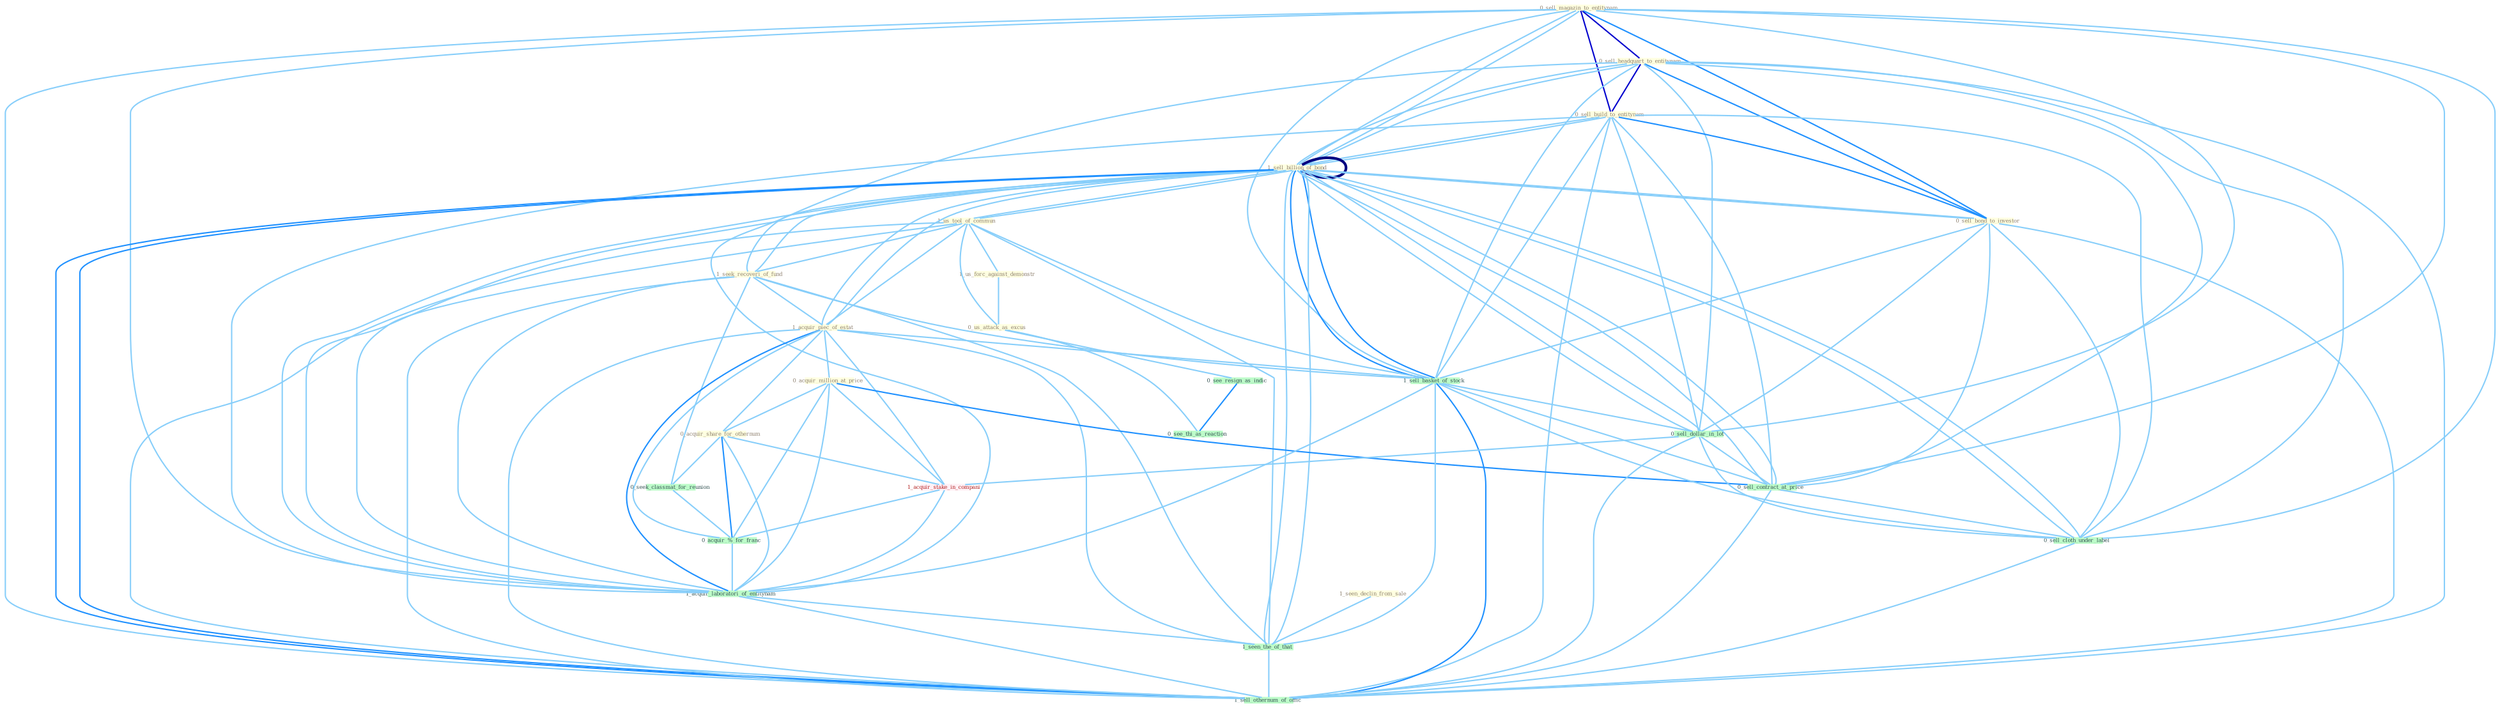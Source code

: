 Graph G{ 
    node
    [shape=polygon,style=filled,width=.5,height=.06,color="#BDFCC9",fixedsize=true,fontsize=4,
    fontcolor="#2f4f4f"];
    {node
    [color="#ffffe0", fontcolor="#8b7d6b"] "0_sell_magazin_to_entitynam " "0_sell_headquart_to_entitynam " "0_sell_build_to_entitynam " "1_sell_billion_of_bond " "0_sell_bond_to_investor " "1_us_tool_of_commun " "1_sell_billion_of_bond " "1_us_forc_against_demonstr " "1_seek_recoveri_of_fund " "1_acquir_piec_of_estat " "1_seen_declin_from_sale " "0_acquir_million_at_price " "0_acquir_share_for_othernum " "0_us_attack_as_excus "}
{node [color="#fff0f5", fontcolor="#b22222"] "1_acquir_stake_in_compani "}
edge [color="#B0E2FF"];

	"0_sell_magazin_to_entitynam " -- "0_sell_headquart_to_entitynam " [w="3", color="#0000cd" , len=0.6];
	"0_sell_magazin_to_entitynam " -- "0_sell_build_to_entitynam " [w="3", color="#0000cd" , len=0.6];
	"0_sell_magazin_to_entitynam " -- "1_sell_billion_of_bond " [w="1", color="#87cefa" ];
	"0_sell_magazin_to_entitynam " -- "0_sell_bond_to_investor " [w="2", color="#1e90ff" , len=0.8];
	"0_sell_magazin_to_entitynam " -- "1_sell_billion_of_bond " [w="1", color="#87cefa" ];
	"0_sell_magazin_to_entitynam " -- "1_sell_basket_of_stock " [w="1", color="#87cefa" ];
	"0_sell_magazin_to_entitynam " -- "0_sell_dollar_in_lot " [w="1", color="#87cefa" ];
	"0_sell_magazin_to_entitynam " -- "0_sell_contract_at_price " [w="1", color="#87cefa" ];
	"0_sell_magazin_to_entitynam " -- "1_acquir_laboratori_of_entitynam " [w="1", color="#87cefa" ];
	"0_sell_magazin_to_entitynam " -- "0_sell_cloth_under_label " [w="1", color="#87cefa" ];
	"0_sell_magazin_to_entitynam " -- "1_sell_othernum_of_offic " [w="1", color="#87cefa" ];
	"0_sell_headquart_to_entitynam " -- "0_sell_build_to_entitynam " [w="3", color="#0000cd" , len=0.6];
	"0_sell_headquart_to_entitynam " -- "1_sell_billion_of_bond " [w="1", color="#87cefa" ];
	"0_sell_headquart_to_entitynam " -- "0_sell_bond_to_investor " [w="2", color="#1e90ff" , len=0.8];
	"0_sell_headquart_to_entitynam " -- "1_sell_billion_of_bond " [w="1", color="#87cefa" ];
	"0_sell_headquart_to_entitynam " -- "1_sell_basket_of_stock " [w="1", color="#87cefa" ];
	"0_sell_headquart_to_entitynam " -- "0_sell_dollar_in_lot " [w="1", color="#87cefa" ];
	"0_sell_headquart_to_entitynam " -- "0_sell_contract_at_price " [w="1", color="#87cefa" ];
	"0_sell_headquart_to_entitynam " -- "1_acquir_laboratori_of_entitynam " [w="1", color="#87cefa" ];
	"0_sell_headquart_to_entitynam " -- "0_sell_cloth_under_label " [w="1", color="#87cefa" ];
	"0_sell_headquart_to_entitynam " -- "1_sell_othernum_of_offic " [w="1", color="#87cefa" ];
	"0_sell_build_to_entitynam " -- "1_sell_billion_of_bond " [w="1", color="#87cefa" ];
	"0_sell_build_to_entitynam " -- "0_sell_bond_to_investor " [w="2", color="#1e90ff" , len=0.8];
	"0_sell_build_to_entitynam " -- "1_sell_billion_of_bond " [w="1", color="#87cefa" ];
	"0_sell_build_to_entitynam " -- "1_sell_basket_of_stock " [w="1", color="#87cefa" ];
	"0_sell_build_to_entitynam " -- "0_sell_dollar_in_lot " [w="1", color="#87cefa" ];
	"0_sell_build_to_entitynam " -- "0_sell_contract_at_price " [w="1", color="#87cefa" ];
	"0_sell_build_to_entitynam " -- "1_acquir_laboratori_of_entitynam " [w="1", color="#87cefa" ];
	"0_sell_build_to_entitynam " -- "0_sell_cloth_under_label " [w="1", color="#87cefa" ];
	"0_sell_build_to_entitynam " -- "1_sell_othernum_of_offic " [w="1", color="#87cefa" ];
	"1_sell_billion_of_bond " -- "0_sell_bond_to_investor " [w="1", color="#87cefa" ];
	"1_sell_billion_of_bond " -- "1_us_tool_of_commun " [w="1", color="#87cefa" ];
	"1_sell_billion_of_bond " -- "1_sell_billion_of_bond " [w="4", style=bold, color="#000080", len=0.4];
	"1_sell_billion_of_bond " -- "1_seek_recoveri_of_fund " [w="1", color="#87cefa" ];
	"1_sell_billion_of_bond " -- "1_acquir_piec_of_estat " [w="1", color="#87cefa" ];
	"1_sell_billion_of_bond " -- "1_sell_basket_of_stock " [w="2", color="#1e90ff" , len=0.8];
	"1_sell_billion_of_bond " -- "0_sell_dollar_in_lot " [w="1", color="#87cefa" ];
	"1_sell_billion_of_bond " -- "0_sell_contract_at_price " [w="1", color="#87cefa" ];
	"1_sell_billion_of_bond " -- "1_acquir_laboratori_of_entitynam " [w="1", color="#87cefa" ];
	"1_sell_billion_of_bond " -- "0_sell_cloth_under_label " [w="1", color="#87cefa" ];
	"1_sell_billion_of_bond " -- "1_seen_the_of_that " [w="1", color="#87cefa" ];
	"1_sell_billion_of_bond " -- "1_sell_othernum_of_offic " [w="2", color="#1e90ff" , len=0.8];
	"0_sell_bond_to_investor " -- "1_sell_billion_of_bond " [w="1", color="#87cefa" ];
	"0_sell_bond_to_investor " -- "1_sell_basket_of_stock " [w="1", color="#87cefa" ];
	"0_sell_bond_to_investor " -- "0_sell_dollar_in_lot " [w="1", color="#87cefa" ];
	"0_sell_bond_to_investor " -- "0_sell_contract_at_price " [w="1", color="#87cefa" ];
	"0_sell_bond_to_investor " -- "0_sell_cloth_under_label " [w="1", color="#87cefa" ];
	"0_sell_bond_to_investor " -- "1_sell_othernum_of_offic " [w="1", color="#87cefa" ];
	"1_us_tool_of_commun " -- "1_sell_billion_of_bond " [w="1", color="#87cefa" ];
	"1_us_tool_of_commun " -- "1_us_forc_against_demonstr " [w="1", color="#87cefa" ];
	"1_us_tool_of_commun " -- "1_seek_recoveri_of_fund " [w="1", color="#87cefa" ];
	"1_us_tool_of_commun " -- "1_acquir_piec_of_estat " [w="1", color="#87cefa" ];
	"1_us_tool_of_commun " -- "0_us_attack_as_excus " [w="1", color="#87cefa" ];
	"1_us_tool_of_commun " -- "1_sell_basket_of_stock " [w="1", color="#87cefa" ];
	"1_us_tool_of_commun " -- "1_acquir_laboratori_of_entitynam " [w="1", color="#87cefa" ];
	"1_us_tool_of_commun " -- "1_seen_the_of_that " [w="1", color="#87cefa" ];
	"1_us_tool_of_commun " -- "1_sell_othernum_of_offic " [w="1", color="#87cefa" ];
	"1_sell_billion_of_bond " -- "1_seek_recoveri_of_fund " [w="1", color="#87cefa" ];
	"1_sell_billion_of_bond " -- "1_acquir_piec_of_estat " [w="1", color="#87cefa" ];
	"1_sell_billion_of_bond " -- "1_sell_basket_of_stock " [w="2", color="#1e90ff" , len=0.8];
	"1_sell_billion_of_bond " -- "0_sell_dollar_in_lot " [w="1", color="#87cefa" ];
	"1_sell_billion_of_bond " -- "0_sell_contract_at_price " [w="1", color="#87cefa" ];
	"1_sell_billion_of_bond " -- "1_acquir_laboratori_of_entitynam " [w="1", color="#87cefa" ];
	"1_sell_billion_of_bond " -- "0_sell_cloth_under_label " [w="1", color="#87cefa" ];
	"1_sell_billion_of_bond " -- "1_seen_the_of_that " [w="1", color="#87cefa" ];
	"1_sell_billion_of_bond " -- "1_sell_othernum_of_offic " [w="2", color="#1e90ff" , len=0.8];
	"1_us_forc_against_demonstr " -- "0_us_attack_as_excus " [w="1", color="#87cefa" ];
	"1_seek_recoveri_of_fund " -- "1_acquir_piec_of_estat " [w="1", color="#87cefa" ];
	"1_seek_recoveri_of_fund " -- "0_seek_classmat_for_reunion " [w="1", color="#87cefa" ];
	"1_seek_recoveri_of_fund " -- "1_sell_basket_of_stock " [w="1", color="#87cefa" ];
	"1_seek_recoveri_of_fund " -- "1_acquir_laboratori_of_entitynam " [w="1", color="#87cefa" ];
	"1_seek_recoveri_of_fund " -- "1_seen_the_of_that " [w="1", color="#87cefa" ];
	"1_seek_recoveri_of_fund " -- "1_sell_othernum_of_offic " [w="1", color="#87cefa" ];
	"1_acquir_piec_of_estat " -- "0_acquir_million_at_price " [w="1", color="#87cefa" ];
	"1_acquir_piec_of_estat " -- "0_acquir_share_for_othernum " [w="1", color="#87cefa" ];
	"1_acquir_piec_of_estat " -- "1_sell_basket_of_stock " [w="1", color="#87cefa" ];
	"1_acquir_piec_of_estat " -- "1_acquir_stake_in_compani " [w="1", color="#87cefa" ];
	"1_acquir_piec_of_estat " -- "0_acquir_%_for_franc " [w="1", color="#87cefa" ];
	"1_acquir_piec_of_estat " -- "1_acquir_laboratori_of_entitynam " [w="2", color="#1e90ff" , len=0.8];
	"1_acquir_piec_of_estat " -- "1_seen_the_of_that " [w="1", color="#87cefa" ];
	"1_acquir_piec_of_estat " -- "1_sell_othernum_of_offic " [w="1", color="#87cefa" ];
	"1_seen_declin_from_sale " -- "1_seen_the_of_that " [w="1", color="#87cefa" ];
	"0_acquir_million_at_price " -- "0_acquir_share_for_othernum " [w="1", color="#87cefa" ];
	"0_acquir_million_at_price " -- "1_acquir_stake_in_compani " [w="1", color="#87cefa" ];
	"0_acquir_million_at_price " -- "0_acquir_%_for_franc " [w="1", color="#87cefa" ];
	"0_acquir_million_at_price " -- "0_sell_contract_at_price " [w="2", color="#1e90ff" , len=0.8];
	"0_acquir_million_at_price " -- "1_acquir_laboratori_of_entitynam " [w="1", color="#87cefa" ];
	"0_acquir_share_for_othernum " -- "0_seek_classmat_for_reunion " [w="1", color="#87cefa" ];
	"0_acquir_share_for_othernum " -- "1_acquir_stake_in_compani " [w="1", color="#87cefa" ];
	"0_acquir_share_for_othernum " -- "0_acquir_%_for_franc " [w="2", color="#1e90ff" , len=0.8];
	"0_acquir_share_for_othernum " -- "1_acquir_laboratori_of_entitynam " [w="1", color="#87cefa" ];
	"0_us_attack_as_excus " -- "0_see_resign_as_indic " [w="1", color="#87cefa" ];
	"0_us_attack_as_excus " -- "0_see_thi_as_reaction " [w="1", color="#87cefa" ];
	"0_seek_classmat_for_reunion " -- "0_acquir_%_for_franc " [w="1", color="#87cefa" ];
	"1_sell_basket_of_stock " -- "0_sell_dollar_in_lot " [w="1", color="#87cefa" ];
	"1_sell_basket_of_stock " -- "0_sell_contract_at_price " [w="1", color="#87cefa" ];
	"1_sell_basket_of_stock " -- "1_acquir_laboratori_of_entitynam " [w="1", color="#87cefa" ];
	"1_sell_basket_of_stock " -- "0_sell_cloth_under_label " [w="1", color="#87cefa" ];
	"1_sell_basket_of_stock " -- "1_seen_the_of_that " [w="1", color="#87cefa" ];
	"1_sell_basket_of_stock " -- "1_sell_othernum_of_offic " [w="2", color="#1e90ff" , len=0.8];
	"0_sell_dollar_in_lot " -- "1_acquir_stake_in_compani " [w="1", color="#87cefa" ];
	"0_sell_dollar_in_lot " -- "0_sell_contract_at_price " [w="1", color="#87cefa" ];
	"0_sell_dollar_in_lot " -- "0_sell_cloth_under_label " [w="1", color="#87cefa" ];
	"0_sell_dollar_in_lot " -- "1_sell_othernum_of_offic " [w="1", color="#87cefa" ];
	"0_see_resign_as_indic " -- "0_see_thi_as_reaction " [w="2", color="#1e90ff" , len=0.8];
	"1_acquir_stake_in_compani " -- "0_acquir_%_for_franc " [w="1", color="#87cefa" ];
	"1_acquir_stake_in_compani " -- "1_acquir_laboratori_of_entitynam " [w="1", color="#87cefa" ];
	"0_acquir_%_for_franc " -- "1_acquir_laboratori_of_entitynam " [w="1", color="#87cefa" ];
	"0_sell_contract_at_price " -- "0_sell_cloth_under_label " [w="1", color="#87cefa" ];
	"0_sell_contract_at_price " -- "1_sell_othernum_of_offic " [w="1", color="#87cefa" ];
	"1_acquir_laboratori_of_entitynam " -- "1_seen_the_of_that " [w="1", color="#87cefa" ];
	"1_acquir_laboratori_of_entitynam " -- "1_sell_othernum_of_offic " [w="1", color="#87cefa" ];
	"0_sell_cloth_under_label " -- "1_sell_othernum_of_offic " [w="1", color="#87cefa" ];
	"1_seen_the_of_that " -- "1_sell_othernum_of_offic " [w="1", color="#87cefa" ];
}